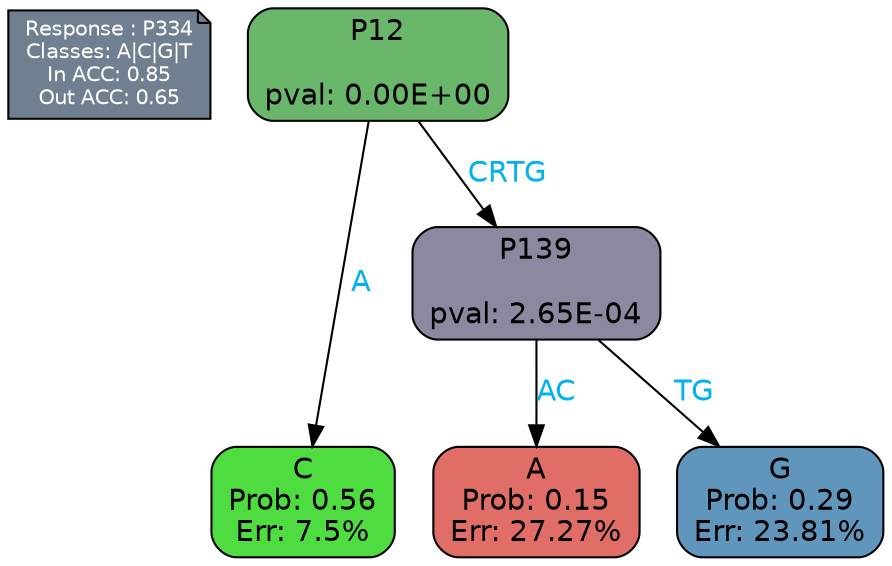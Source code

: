 digraph Tree {
node [shape=box, style="filled, rounded", color="black", fontname=helvetica] ;
graph [ranksep=equally, splines=polylines, bgcolor=transparent, dpi=600] ;
edge [fontname=helvetica] ;
LEGEND [label="Response : P334
Classes: A|C|G|T
In ACC: 0.85
Out ACC: 0.65
",shape=note,align=left,style=filled,fillcolor="slategray",fontcolor="white",fontsize=10];1 [label="P12

pval: 0.00E+00", fillcolor="#6ab66b"] ;
2 [label="C
Prob: 0.56
Err: 7.5%", fillcolor="#4edc41"] ;
3 [label="P139

pval: 2.65E-04", fillcolor="#8d889f"] ;
4 [label="A
Prob: 0.15
Err: 27.27%", fillcolor="#e16d67"] ;
5 [label="G
Prob: 0.29
Err: 23.81%", fillcolor="#6196bc"] ;
1 -> 2 [label="A",fontcolor=deepskyblue2] ;
1 -> 3 [label="CRTG",fontcolor=deepskyblue2] ;
3 -> 4 [label="AC",fontcolor=deepskyblue2] ;
3 -> 5 [label="TG",fontcolor=deepskyblue2] ;
{rank = same; 2;4;5;}{rank = same; LEGEND;1;}}